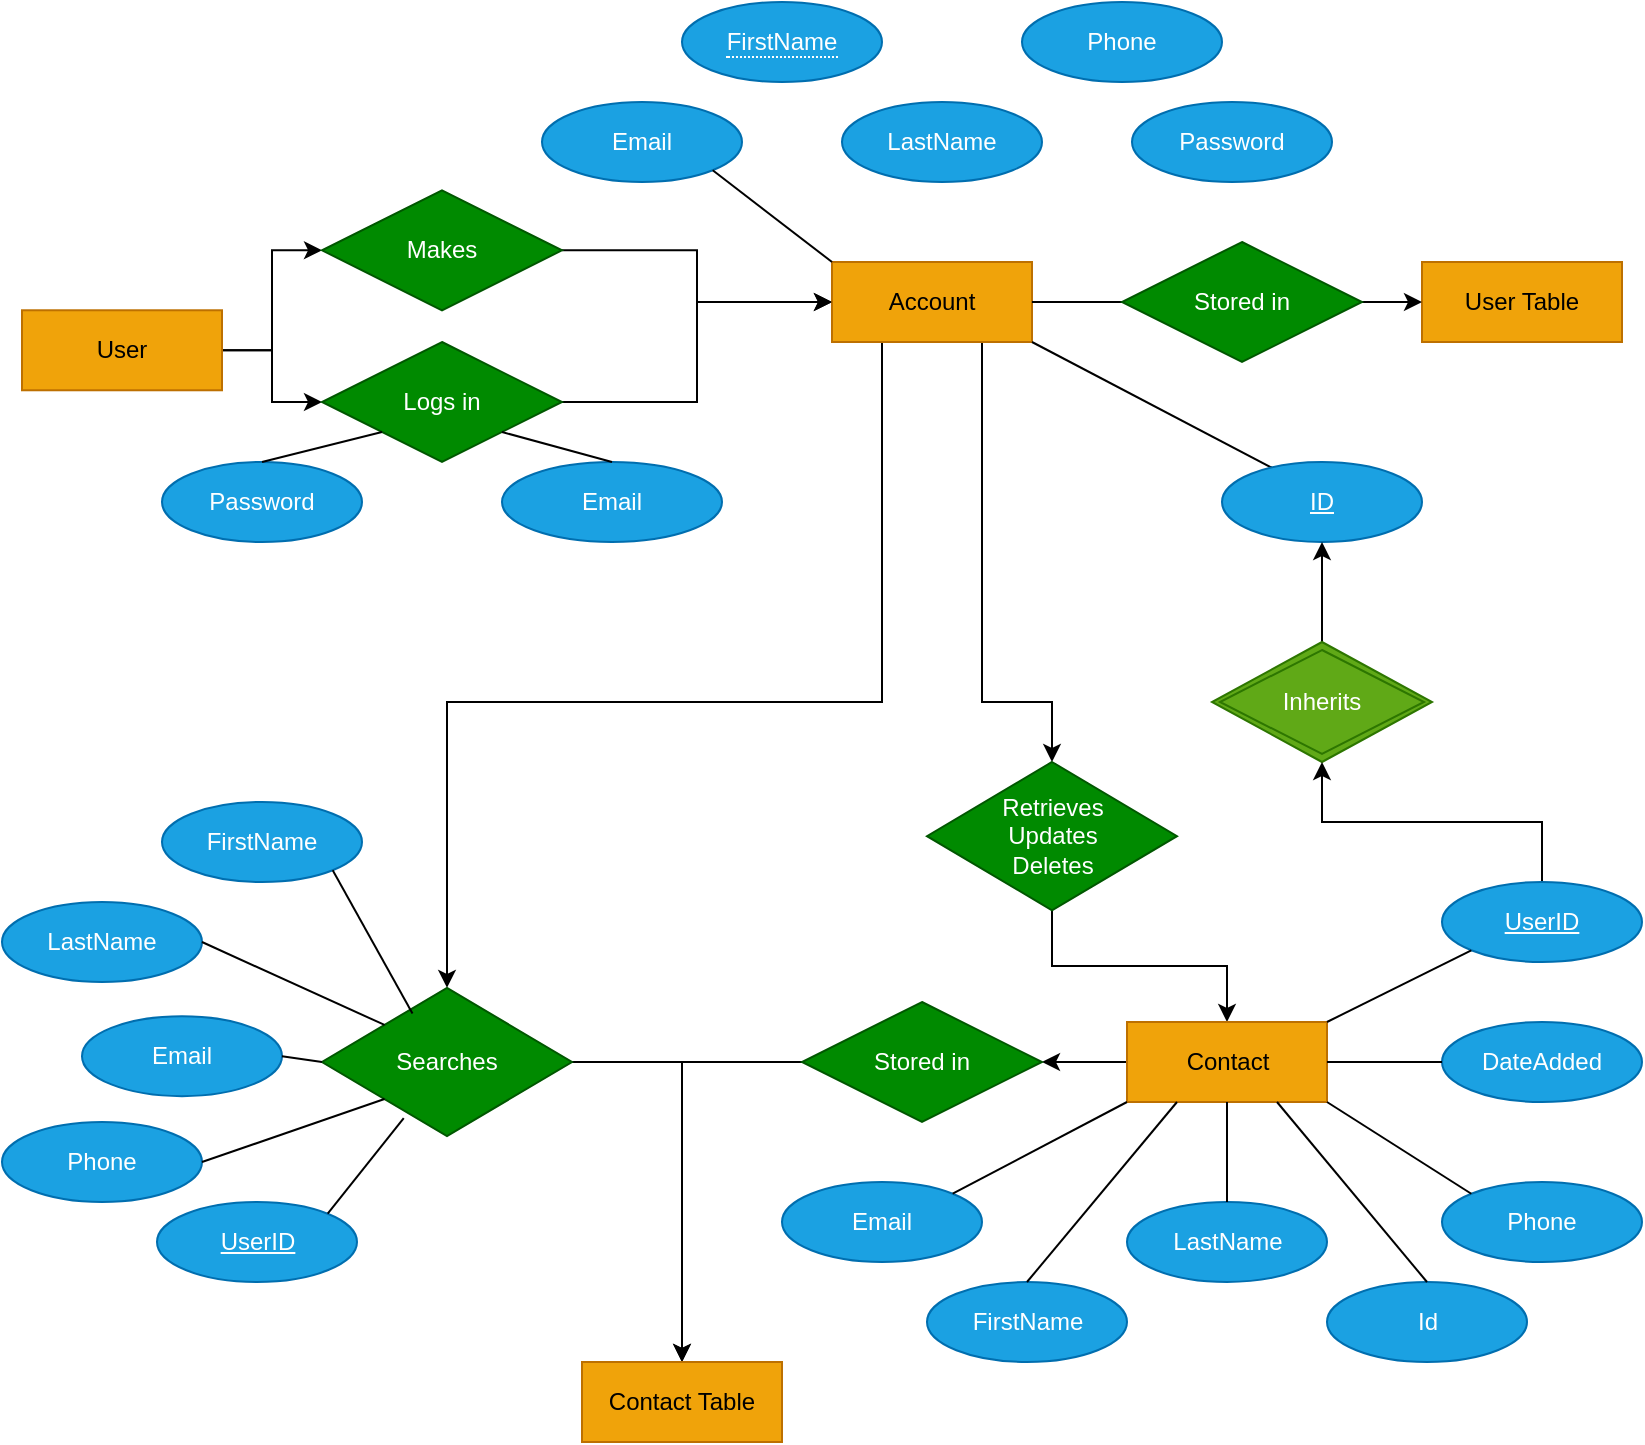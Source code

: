 <mxfile version="20.8.20" type="github">
  <diagram id="R2lEEEUBdFMjLlhIrx00" name="Page-1">
    <mxGraphModel dx="955" dy="499" grid="1" gridSize="10" guides="1" tooltips="1" connect="1" arrows="1" fold="1" page="1" pageScale="1" pageWidth="850" pageHeight="1100" math="0" shadow="0" extFonts="Permanent Marker^https://fonts.googleapis.com/css?family=Permanent+Marker">
      <root>
        <mxCell id="0" />
        <mxCell id="1" parent="0" />
        <mxCell id="1Xf7fbBkaFYpPVQfP7VX-22" style="edgeStyle=none;rounded=0;orthogonalLoop=1;jettySize=auto;html=1;exitX=0;exitY=0;exitDx=0;exitDy=0;" edge="1" parent="1">
          <mxGeometry relative="1" as="geometry">
            <mxPoint x="154.645" y="109.998" as="sourcePoint" />
            <mxPoint x="154.645" y="109.998" as="targetPoint" />
          </mxGeometry>
        </mxCell>
        <mxCell id="1Xf7fbBkaFYpPVQfP7VX-94" style="edgeStyle=orthogonalEdgeStyle;rounded=0;orthogonalLoop=1;jettySize=auto;html=1;exitX=1;exitY=0.5;exitDx=0;exitDy=0;entryX=0;entryY=0.5;entryDx=0;entryDy=0;" edge="1" parent="1" source="1Xf7fbBkaFYpPVQfP7VX-29" target="1Xf7fbBkaFYpPVQfP7VX-32">
          <mxGeometry relative="1" as="geometry" />
        </mxCell>
        <mxCell id="1Xf7fbBkaFYpPVQfP7VX-95" style="edgeStyle=orthogonalEdgeStyle;rounded=0;orthogonalLoop=1;jettySize=auto;html=1;exitX=1;exitY=0.5;exitDx=0;exitDy=0;entryX=0;entryY=0.5;entryDx=0;entryDy=0;" edge="1" parent="1" source="1Xf7fbBkaFYpPVQfP7VX-29" target="1Xf7fbBkaFYpPVQfP7VX-30">
          <mxGeometry relative="1" as="geometry" />
        </mxCell>
        <mxCell id="1Xf7fbBkaFYpPVQfP7VX-29" value="User" style="whiteSpace=wrap;html=1;align=center;fillColor=#f0a30a;strokeColor=#BD7000;fontColor=#000000;" vertex="1" parent="1">
          <mxGeometry x="20" y="184.14" width="100" height="40" as="geometry" />
        </mxCell>
        <mxCell id="1Xf7fbBkaFYpPVQfP7VX-148" style="edgeStyle=orthogonalEdgeStyle;rounded=0;orthogonalLoop=1;jettySize=auto;html=1;exitX=1;exitY=0.5;exitDx=0;exitDy=0;entryX=0;entryY=0.5;entryDx=0;entryDy=0;" edge="1" parent="1" source="1Xf7fbBkaFYpPVQfP7VX-30" target="1Xf7fbBkaFYpPVQfP7VX-31">
          <mxGeometry relative="1" as="geometry" />
        </mxCell>
        <mxCell id="1Xf7fbBkaFYpPVQfP7VX-30" value="Logs in" style="shape=rhombus;perimeter=rhombusPerimeter;whiteSpace=wrap;html=1;align=center;fillColor=#008a00;strokeColor=#005700;fontColor=#ffffff;" vertex="1" parent="1">
          <mxGeometry x="170" y="200" width="120" height="60" as="geometry" />
        </mxCell>
        <mxCell id="1Xf7fbBkaFYpPVQfP7VX-174" style="edgeStyle=orthogonalEdgeStyle;rounded=0;orthogonalLoop=1;jettySize=auto;html=1;exitX=0.25;exitY=1;exitDx=0;exitDy=0;entryX=0.5;entryY=0;entryDx=0;entryDy=0;" edge="1" parent="1" source="1Xf7fbBkaFYpPVQfP7VX-31" target="1Xf7fbBkaFYpPVQfP7VX-104">
          <mxGeometry relative="1" as="geometry">
            <Array as="points">
              <mxPoint x="450" y="380" />
              <mxPoint x="233" y="380" />
            </Array>
          </mxGeometry>
        </mxCell>
        <mxCell id="1Xf7fbBkaFYpPVQfP7VX-175" style="edgeStyle=orthogonalEdgeStyle;rounded=0;orthogonalLoop=1;jettySize=auto;html=1;exitX=0.75;exitY=1;exitDx=0;exitDy=0;entryX=0.5;entryY=0;entryDx=0;entryDy=0;" edge="1" parent="1" source="1Xf7fbBkaFYpPVQfP7VX-31" target="1Xf7fbBkaFYpPVQfP7VX-73">
          <mxGeometry relative="1" as="geometry">
            <Array as="points">
              <mxPoint x="500" y="380" />
              <mxPoint x="535" y="380" />
            </Array>
          </mxGeometry>
        </mxCell>
        <mxCell id="1Xf7fbBkaFYpPVQfP7VX-31" value="Account" style="whiteSpace=wrap;html=1;align=center;fillColor=#f0a30a;strokeColor=#BD7000;fontColor=#000000;" vertex="1" parent="1">
          <mxGeometry x="425" y="160" width="100" height="40" as="geometry" />
        </mxCell>
        <mxCell id="1Xf7fbBkaFYpPVQfP7VX-146" style="edgeStyle=orthogonalEdgeStyle;rounded=0;orthogonalLoop=1;jettySize=auto;html=1;exitX=1;exitY=0.5;exitDx=0;exitDy=0;entryX=0;entryY=0.5;entryDx=0;entryDy=0;" edge="1" parent="1" source="1Xf7fbBkaFYpPVQfP7VX-32" target="1Xf7fbBkaFYpPVQfP7VX-31">
          <mxGeometry relative="1" as="geometry" />
        </mxCell>
        <mxCell id="1Xf7fbBkaFYpPVQfP7VX-32" value="Makes" style="shape=rhombus;perimeter=rhombusPerimeter;whiteSpace=wrap;html=1;align=center;fillColor=#008a00;strokeColor=#005700;fontColor=#ffffff;" vertex="1" parent="1">
          <mxGeometry x="170" y="124.14" width="120" height="60" as="geometry" />
        </mxCell>
        <mxCell id="1Xf7fbBkaFYpPVQfP7VX-34" value="User Table" style="whiteSpace=wrap;html=1;align=center;fillColor=#f0a30a;strokeColor=#BD7000;fontColor=#000000;" vertex="1" parent="1">
          <mxGeometry x="720" y="160" width="100" height="40" as="geometry" />
        </mxCell>
        <mxCell id="1Xf7fbBkaFYpPVQfP7VX-36" value="&lt;span style=&quot;border-bottom: 1px dotted&quot;&gt;FirstName&lt;/span&gt;" style="ellipse;whiteSpace=wrap;html=1;align=center;fillColor=#1ba1e2;strokeColor=#006EAF;fontColor=#ffffff;" vertex="1" parent="1">
          <mxGeometry x="350" y="30" width="100" height="40" as="geometry" />
        </mxCell>
        <mxCell id="1Xf7fbBkaFYpPVQfP7VX-37" value="LastName" style="ellipse;whiteSpace=wrap;html=1;align=center;fillColor=#1ba1e2;strokeColor=#006EAF;fontColor=#ffffff;" vertex="1" parent="1">
          <mxGeometry x="430" y="80" width="100" height="40" as="geometry" />
        </mxCell>
        <mxCell id="1Xf7fbBkaFYpPVQfP7VX-39" value="Email" style="ellipse;whiteSpace=wrap;html=1;align=center;fillColor=#1ba1e2;strokeColor=#006EAF;fontColor=#ffffff;" vertex="1" parent="1">
          <mxGeometry x="280" y="80.0" width="100" height="40" as="geometry" />
        </mxCell>
        <mxCell id="1Xf7fbBkaFYpPVQfP7VX-40" value="Password" style="ellipse;whiteSpace=wrap;html=1;align=center;fillColor=#1ba1e2;strokeColor=#006EAF;fontColor=#ffffff;" vertex="1" parent="1">
          <mxGeometry x="575" y="80" width="100" height="40" as="geometry" />
        </mxCell>
        <mxCell id="1Xf7fbBkaFYpPVQfP7VX-41" value="Phone" style="ellipse;whiteSpace=wrap;html=1;align=center;fillColor=#1ba1e2;strokeColor=#006EAF;fontColor=#ffffff;" vertex="1" parent="1">
          <mxGeometry x="520" y="30.0" width="100" height="40" as="geometry" />
        </mxCell>
        <mxCell id="1Xf7fbBkaFYpPVQfP7VX-55" value="Email" style="ellipse;whiteSpace=wrap;html=1;align=center;fillColor=#1ba1e2;strokeColor=#006EAF;fontColor=#ffffff;" vertex="1" parent="1">
          <mxGeometry x="260" y="260" width="110" height="40" as="geometry" />
        </mxCell>
        <mxCell id="1Xf7fbBkaFYpPVQfP7VX-56" value="Password" style="ellipse;whiteSpace=wrap;html=1;align=center;fillColor=#1ba1e2;strokeColor=#006EAF;fontColor=#ffffff;" vertex="1" parent="1">
          <mxGeometry x="90" y="260" width="100" height="40" as="geometry" />
        </mxCell>
        <mxCell id="1Xf7fbBkaFYpPVQfP7VX-60" value="" style="endArrow=none;html=1;rounded=0;entryX=1;entryY=1;entryDx=0;entryDy=0;exitX=0;exitY=0;exitDx=0;exitDy=0;" edge="1" parent="1" source="1Xf7fbBkaFYpPVQfP7VX-31" target="1Xf7fbBkaFYpPVQfP7VX-39">
          <mxGeometry width="50" height="50" relative="1" as="geometry">
            <mxPoint x="390" y="284.14" as="sourcePoint" />
            <mxPoint x="440" y="234.14" as="targetPoint" />
          </mxGeometry>
        </mxCell>
        <mxCell id="1Xf7fbBkaFYpPVQfP7VX-67" value="" style="endArrow=none;html=1;rounded=0;exitX=1;exitY=1;exitDx=0;exitDy=0;entryX=0.252;entryY=0.075;entryDx=0;entryDy=0;entryPerimeter=0;" edge="1" parent="1" source="1Xf7fbBkaFYpPVQfP7VX-31" target="1Xf7fbBkaFYpPVQfP7VX-79">
          <mxGeometry width="50" height="50" relative="1" as="geometry">
            <mxPoint x="430" y="204.14" as="sourcePoint" />
            <mxPoint x="545" y="260.14" as="targetPoint" />
          </mxGeometry>
        </mxCell>
        <mxCell id="1Xf7fbBkaFYpPVQfP7VX-85" style="edgeStyle=orthogonalEdgeStyle;rounded=0;orthogonalLoop=1;jettySize=auto;html=1;exitX=0.5;exitY=1;exitDx=0;exitDy=0;entryX=0.5;entryY=0;entryDx=0;entryDy=0;" edge="1" parent="1" source="1Xf7fbBkaFYpPVQfP7VX-73" target="1Xf7fbBkaFYpPVQfP7VX-76">
          <mxGeometry relative="1" as="geometry" />
        </mxCell>
        <mxCell id="1Xf7fbBkaFYpPVQfP7VX-73" value="Retrieves&lt;br&gt;Updates&lt;br&gt;Deletes" style="shape=rhombus;perimeter=rhombusPerimeter;whiteSpace=wrap;html=1;align=center;fillColor=#008a00;strokeColor=#005700;fontColor=#ffffff;" vertex="1" parent="1">
          <mxGeometry x="472.5" y="410" width="125" height="74.14" as="geometry" />
        </mxCell>
        <mxCell id="1Xf7fbBkaFYpPVQfP7VX-118" style="edgeStyle=orthogonalEdgeStyle;rounded=0;orthogonalLoop=1;jettySize=auto;html=1;exitX=0;exitY=0.5;exitDx=0;exitDy=0;" edge="1" parent="1" source="1Xf7fbBkaFYpPVQfP7VX-76" target="1Xf7fbBkaFYpPVQfP7VX-77">
          <mxGeometry relative="1" as="geometry" />
        </mxCell>
        <mxCell id="1Xf7fbBkaFYpPVQfP7VX-76" value="Contact" style="whiteSpace=wrap;html=1;align=center;fillColor=#f0a30a;strokeColor=#BD7000;fontColor=#000000;" vertex="1" parent="1">
          <mxGeometry x="572.5" y="540" width="100" height="40" as="geometry" />
        </mxCell>
        <mxCell id="1Xf7fbBkaFYpPVQfP7VX-172" style="edgeStyle=orthogonalEdgeStyle;rounded=0;orthogonalLoop=1;jettySize=auto;html=1;exitX=0;exitY=0.5;exitDx=0;exitDy=0;entryX=0.5;entryY=0;entryDx=0;entryDy=0;" edge="1" parent="1" source="1Xf7fbBkaFYpPVQfP7VX-77" target="1Xf7fbBkaFYpPVQfP7VX-171">
          <mxGeometry relative="1" as="geometry" />
        </mxCell>
        <mxCell id="1Xf7fbBkaFYpPVQfP7VX-77" value="Stored in" style="shape=rhombus;perimeter=rhombusPerimeter;whiteSpace=wrap;html=1;align=center;fillColor=#008a00;strokeColor=#005700;fontColor=#ffffff;" vertex="1" parent="1">
          <mxGeometry x="410" y="530" width="120" height="60" as="geometry" />
        </mxCell>
        <mxCell id="1Xf7fbBkaFYpPVQfP7VX-79" value="ID" style="ellipse;whiteSpace=wrap;html=1;align=center;fontStyle=4;fillColor=#1ba1e2;strokeColor=#006EAF;fontColor=#ffffff;" vertex="1" parent="1">
          <mxGeometry x="620" y="260" width="100" height="40" as="geometry" />
        </mxCell>
        <mxCell id="1Xf7fbBkaFYpPVQfP7VX-82" value="" style="endArrow=none;html=1;rounded=0;exitX=1;exitY=1;exitDx=0;exitDy=0;entryX=0.5;entryY=0;entryDx=0;entryDy=0;" edge="1" parent="1" source="1Xf7fbBkaFYpPVQfP7VX-30" target="1Xf7fbBkaFYpPVQfP7VX-55">
          <mxGeometry relative="1" as="geometry">
            <mxPoint x="420" y="290" as="sourcePoint" />
            <mxPoint x="580" y="290" as="targetPoint" />
          </mxGeometry>
        </mxCell>
        <mxCell id="1Xf7fbBkaFYpPVQfP7VX-83" value="" style="endArrow=none;html=1;rounded=0;exitX=0;exitY=1;exitDx=0;exitDy=0;entryX=0.5;entryY=0;entryDx=0;entryDy=0;" edge="1" parent="1" source="1Xf7fbBkaFYpPVQfP7VX-30" target="1Xf7fbBkaFYpPVQfP7VX-56">
          <mxGeometry relative="1" as="geometry">
            <mxPoint x="420" y="290" as="sourcePoint" />
            <mxPoint x="580" y="290" as="targetPoint" />
          </mxGeometry>
        </mxCell>
        <mxCell id="1Xf7fbBkaFYpPVQfP7VX-125" style="edgeStyle=orthogonalEdgeStyle;rounded=0;orthogonalLoop=1;jettySize=auto;html=1;exitX=0.5;exitY=0;exitDx=0;exitDy=0;entryX=0.5;entryY=1;entryDx=0;entryDy=0;" edge="1" parent="1" source="1Xf7fbBkaFYpPVQfP7VX-86" target="1Xf7fbBkaFYpPVQfP7VX-79">
          <mxGeometry relative="1" as="geometry" />
        </mxCell>
        <mxCell id="1Xf7fbBkaFYpPVQfP7VX-86" value="Inherits" style="shape=rhombus;double=1;perimeter=rhombusPerimeter;whiteSpace=wrap;html=1;align=center;fillColor=#60a917;strokeColor=#2D7600;fontColor=#ffffff;" vertex="1" parent="1">
          <mxGeometry x="615" y="350" width="110" height="60" as="geometry" />
        </mxCell>
        <mxCell id="1Xf7fbBkaFYpPVQfP7VX-126" style="edgeStyle=orthogonalEdgeStyle;rounded=0;orthogonalLoop=1;jettySize=auto;html=1;exitX=0.5;exitY=0;exitDx=0;exitDy=0;entryX=0.5;entryY=1;entryDx=0;entryDy=0;" edge="1" parent="1" source="1Xf7fbBkaFYpPVQfP7VX-91" target="1Xf7fbBkaFYpPVQfP7VX-86">
          <mxGeometry relative="1" as="geometry" />
        </mxCell>
        <mxCell id="1Xf7fbBkaFYpPVQfP7VX-91" value="UserID" style="ellipse;whiteSpace=wrap;html=1;align=center;fontStyle=4;fillColor=#1ba1e2;strokeColor=#006EAF;fontColor=#ffffff;" vertex="1" parent="1">
          <mxGeometry x="730" y="470" width="100" height="40" as="geometry" />
        </mxCell>
        <mxCell id="1Xf7fbBkaFYpPVQfP7VX-98" value="" style="edgeStyle=none;rounded=0;orthogonalLoop=1;jettySize=auto;html=1;exitX=1;exitY=0.5;exitDx=0;exitDy=0;entryX=0;entryY=0.5;entryDx=0;entryDy=0;endArrow=none;" edge="1" parent="1" source="1Xf7fbBkaFYpPVQfP7VX-31" target="1Xf7fbBkaFYpPVQfP7VX-33">
          <mxGeometry relative="1" as="geometry">
            <mxPoint x="520" y="204" as="sourcePoint" />
            <mxPoint x="670" y="204.14" as="targetPoint" />
          </mxGeometry>
        </mxCell>
        <mxCell id="1Xf7fbBkaFYpPVQfP7VX-99" style="edgeStyle=orthogonalEdgeStyle;rounded=0;orthogonalLoop=1;jettySize=auto;html=1;exitX=1;exitY=0.5;exitDx=0;exitDy=0;entryX=0;entryY=0.5;entryDx=0;entryDy=0;" edge="1" parent="1" source="1Xf7fbBkaFYpPVQfP7VX-33" target="1Xf7fbBkaFYpPVQfP7VX-34">
          <mxGeometry relative="1" as="geometry" />
        </mxCell>
        <mxCell id="1Xf7fbBkaFYpPVQfP7VX-33" value="Stored in" style="shape=rhombus;perimeter=rhombusPerimeter;whiteSpace=wrap;html=1;align=center;fillColor=#008a00;strokeColor=#005700;fontColor=#ffffff;" vertex="1" parent="1">
          <mxGeometry x="570" y="150" width="120" height="60" as="geometry" />
        </mxCell>
        <mxCell id="1Xf7fbBkaFYpPVQfP7VX-173" style="edgeStyle=orthogonalEdgeStyle;rounded=0;orthogonalLoop=1;jettySize=auto;html=1;exitX=1;exitY=0.5;exitDx=0;exitDy=0;entryX=0.5;entryY=0;entryDx=0;entryDy=0;" edge="1" parent="1" source="1Xf7fbBkaFYpPVQfP7VX-104" target="1Xf7fbBkaFYpPVQfP7VX-171">
          <mxGeometry relative="1" as="geometry" />
        </mxCell>
        <mxCell id="1Xf7fbBkaFYpPVQfP7VX-104" value="Searches" style="shape=rhombus;perimeter=rhombusPerimeter;whiteSpace=wrap;html=1;align=center;fillColor=#008a00;strokeColor=#005700;fontColor=#ffffff;" vertex="1" parent="1">
          <mxGeometry x="170" y="522.93" width="125" height="74.14" as="geometry" />
        </mxCell>
        <mxCell id="1Xf7fbBkaFYpPVQfP7VX-110" value="FirstName" style="ellipse;whiteSpace=wrap;html=1;align=center;fillColor=#1ba1e2;fontColor=#ffffff;strokeColor=#006EAF;" vertex="1" parent="1">
          <mxGeometry x="472.5" y="670" width="100" height="40" as="geometry" />
        </mxCell>
        <mxCell id="1Xf7fbBkaFYpPVQfP7VX-111" value="LastName" style="ellipse;whiteSpace=wrap;html=1;align=center;fillColor=#1ba1e2;fontColor=#ffffff;strokeColor=#006EAF;" vertex="1" parent="1">
          <mxGeometry x="572.5" y="630" width="100" height="40" as="geometry" />
        </mxCell>
        <mxCell id="1Xf7fbBkaFYpPVQfP7VX-112" value="Email" style="ellipse;whiteSpace=wrap;html=1;align=center;fillColor=#1ba1e2;strokeColor=#006EAF;fontColor=#ffffff;" vertex="1" parent="1">
          <mxGeometry x="400" y="620" width="100" height="40" as="geometry" />
        </mxCell>
        <mxCell id="1Xf7fbBkaFYpPVQfP7VX-113" value="Phone" style="ellipse;whiteSpace=wrap;html=1;align=center;fillColor=#1ba1e2;fontColor=#ffffff;strokeColor=#006EAF;" vertex="1" parent="1">
          <mxGeometry x="730" y="620" width="100" height="40" as="geometry" />
        </mxCell>
        <mxCell id="1Xf7fbBkaFYpPVQfP7VX-114" value="DateAdded" style="ellipse;whiteSpace=wrap;html=1;align=center;fillColor=#1ba1e2;fontColor=#ffffff;strokeColor=#006EAF;" vertex="1" parent="1">
          <mxGeometry x="730" y="540" width="100" height="40" as="geometry" />
        </mxCell>
        <mxCell id="1Xf7fbBkaFYpPVQfP7VX-115" value="Id&lt;br&gt;" style="ellipse;whiteSpace=wrap;html=1;align=center;fillColor=#1ba1e2;fontColor=#ffffff;strokeColor=#006EAF;" vertex="1" parent="1">
          <mxGeometry x="672.5" y="670" width="100" height="40" as="geometry" />
        </mxCell>
        <mxCell id="1Xf7fbBkaFYpPVQfP7VX-129" value="" style="endArrow=none;html=1;rounded=0;exitX=0.5;exitY=0;exitDx=0;exitDy=0;entryX=0.25;entryY=1;entryDx=0;entryDy=0;" edge="1" parent="1" source="1Xf7fbBkaFYpPVQfP7VX-110" target="1Xf7fbBkaFYpPVQfP7VX-76">
          <mxGeometry relative="1" as="geometry">
            <mxPoint x="420" y="640" as="sourcePoint" />
            <mxPoint x="580" y="640" as="targetPoint" />
          </mxGeometry>
        </mxCell>
        <mxCell id="1Xf7fbBkaFYpPVQfP7VX-131" value="" style="endArrow=none;html=1;rounded=0;entryX=0.5;entryY=0;entryDx=0;entryDy=0;exitX=0.5;exitY=1;exitDx=0;exitDy=0;" edge="1" parent="1" source="1Xf7fbBkaFYpPVQfP7VX-76" target="1Xf7fbBkaFYpPVQfP7VX-111">
          <mxGeometry relative="1" as="geometry">
            <mxPoint x="430" y="650" as="sourcePoint" />
            <mxPoint x="590" y="650" as="targetPoint" />
          </mxGeometry>
        </mxCell>
        <mxCell id="1Xf7fbBkaFYpPVQfP7VX-132" value="" style="endArrow=none;html=1;rounded=0;entryX=0.75;entryY=1;entryDx=0;entryDy=0;exitX=0.5;exitY=0;exitDx=0;exitDy=0;" edge="1" parent="1" source="1Xf7fbBkaFYpPVQfP7VX-115" target="1Xf7fbBkaFYpPVQfP7VX-76">
          <mxGeometry relative="1" as="geometry">
            <mxPoint x="440" y="660" as="sourcePoint" />
            <mxPoint x="600" y="660" as="targetPoint" />
          </mxGeometry>
        </mxCell>
        <mxCell id="1Xf7fbBkaFYpPVQfP7VX-133" value="" style="endArrow=none;html=1;rounded=0;entryX=1;entryY=1;entryDx=0;entryDy=0;exitX=0;exitY=0;exitDx=0;exitDy=0;" edge="1" parent="1" source="1Xf7fbBkaFYpPVQfP7VX-113" target="1Xf7fbBkaFYpPVQfP7VX-76">
          <mxGeometry relative="1" as="geometry">
            <mxPoint x="450" y="670" as="sourcePoint" />
            <mxPoint x="610" y="670" as="targetPoint" />
          </mxGeometry>
        </mxCell>
        <mxCell id="1Xf7fbBkaFYpPVQfP7VX-135" value="" style="endArrow=none;html=1;rounded=0;entryX=0;entryY=1;entryDx=0;entryDy=0;exitX=1;exitY=0;exitDx=0;exitDy=0;" edge="1" parent="1" source="1Xf7fbBkaFYpPVQfP7VX-112" target="1Xf7fbBkaFYpPVQfP7VX-76">
          <mxGeometry relative="1" as="geometry">
            <mxPoint x="460" y="680" as="sourcePoint" />
            <mxPoint x="620" y="680" as="targetPoint" />
          </mxGeometry>
        </mxCell>
        <mxCell id="1Xf7fbBkaFYpPVQfP7VX-136" value="" style="endArrow=none;html=1;rounded=0;exitX=1;exitY=0.5;exitDx=0;exitDy=0;entryX=0;entryY=0.5;entryDx=0;entryDy=0;" edge="1" parent="1" source="1Xf7fbBkaFYpPVQfP7VX-76" target="1Xf7fbBkaFYpPVQfP7VX-114">
          <mxGeometry relative="1" as="geometry">
            <mxPoint x="470" y="690" as="sourcePoint" />
            <mxPoint x="630" y="690" as="targetPoint" />
          </mxGeometry>
        </mxCell>
        <mxCell id="1Xf7fbBkaFYpPVQfP7VX-137" value="" style="endArrow=none;html=1;rounded=0;entryX=0;entryY=1;entryDx=0;entryDy=0;exitX=1;exitY=0;exitDx=0;exitDy=0;" edge="1" parent="1" source="1Xf7fbBkaFYpPVQfP7VX-76" target="1Xf7fbBkaFYpPVQfP7VX-91">
          <mxGeometry relative="1" as="geometry">
            <mxPoint x="480" y="700" as="sourcePoint" />
            <mxPoint x="640" y="700" as="targetPoint" />
          </mxGeometry>
        </mxCell>
        <mxCell id="1Xf7fbBkaFYpPVQfP7VX-141" value="FirstName" style="ellipse;whiteSpace=wrap;html=1;align=center;fillColor=#1ba1e2;fontColor=#ffffff;strokeColor=#006EAF;" vertex="1" parent="1">
          <mxGeometry x="90" y="430" width="100" height="40" as="geometry" />
        </mxCell>
        <mxCell id="1Xf7fbBkaFYpPVQfP7VX-142" value="UserID" style="ellipse;whiteSpace=wrap;html=1;align=center;fontStyle=4;fillColor=#1ba1e2;strokeColor=#006EAF;fontColor=#ffffff;" vertex="1" parent="1">
          <mxGeometry x="87.5" y="630" width="100" height="40" as="geometry" />
        </mxCell>
        <mxCell id="1Xf7fbBkaFYpPVQfP7VX-143" value="LastName" style="ellipse;whiteSpace=wrap;html=1;align=center;fillColor=#1ba1e2;fontColor=#ffffff;strokeColor=#006EAF;" vertex="1" parent="1">
          <mxGeometry x="10" y="480" width="100" height="40" as="geometry" />
        </mxCell>
        <mxCell id="1Xf7fbBkaFYpPVQfP7VX-144" value="Email" style="ellipse;whiteSpace=wrap;html=1;align=center;fillColor=#1ba1e2;strokeColor=#006EAF;fontColor=#ffffff;" vertex="1" parent="1">
          <mxGeometry x="50" y="537.07" width="100" height="40" as="geometry" />
        </mxCell>
        <mxCell id="1Xf7fbBkaFYpPVQfP7VX-149" value="Phone" style="ellipse;whiteSpace=wrap;html=1;align=center;fillColor=#1ba1e2;fontColor=#ffffff;strokeColor=#006EAF;" vertex="1" parent="1">
          <mxGeometry x="10" y="590" width="100" height="40" as="geometry" />
        </mxCell>
        <mxCell id="1Xf7fbBkaFYpPVQfP7VX-154" style="edgeStyle=orthogonalEdgeStyle;rounded=0;orthogonalLoop=1;jettySize=auto;html=1;exitX=0.5;exitY=1;exitDx=0;exitDy=0;" edge="1" parent="1" source="1Xf7fbBkaFYpPVQfP7VX-144" target="1Xf7fbBkaFYpPVQfP7VX-144">
          <mxGeometry relative="1" as="geometry" />
        </mxCell>
        <mxCell id="1Xf7fbBkaFYpPVQfP7VX-156" value="" style="endArrow=none;html=1;rounded=0;entryX=0;entryY=0;entryDx=0;entryDy=0;exitX=1;exitY=0.5;exitDx=0;exitDy=0;" edge="1" parent="1" source="1Xf7fbBkaFYpPVQfP7VX-143" target="1Xf7fbBkaFYpPVQfP7VX-104">
          <mxGeometry relative="1" as="geometry">
            <mxPoint x="270" y="470" as="sourcePoint" />
            <mxPoint x="430" y="470" as="targetPoint" />
          </mxGeometry>
        </mxCell>
        <mxCell id="1Xf7fbBkaFYpPVQfP7VX-157" value="" style="endArrow=none;html=1;rounded=0;entryX=1;entryY=1;entryDx=0;entryDy=0;exitX=0.362;exitY=0.173;exitDx=0;exitDy=0;exitPerimeter=0;" edge="1" parent="1" source="1Xf7fbBkaFYpPVQfP7VX-104" target="1Xf7fbBkaFYpPVQfP7VX-141">
          <mxGeometry relative="1" as="geometry">
            <mxPoint x="280" y="480" as="sourcePoint" />
            <mxPoint x="440" y="480" as="targetPoint" />
          </mxGeometry>
        </mxCell>
        <mxCell id="1Xf7fbBkaFYpPVQfP7VX-158" value="" style="endArrow=none;html=1;rounded=0;exitX=1;exitY=0.5;exitDx=0;exitDy=0;entryX=0;entryY=0.5;entryDx=0;entryDy=0;" edge="1" parent="1" source="1Xf7fbBkaFYpPVQfP7VX-144" target="1Xf7fbBkaFYpPVQfP7VX-104">
          <mxGeometry relative="1" as="geometry">
            <mxPoint x="290" y="490" as="sourcePoint" />
            <mxPoint x="450" y="490" as="targetPoint" />
          </mxGeometry>
        </mxCell>
        <mxCell id="1Xf7fbBkaFYpPVQfP7VX-160" value="" style="endArrow=none;html=1;rounded=0;exitX=1;exitY=0.5;exitDx=0;exitDy=0;entryX=0;entryY=1;entryDx=0;entryDy=0;" edge="1" parent="1" source="1Xf7fbBkaFYpPVQfP7VX-149" target="1Xf7fbBkaFYpPVQfP7VX-104">
          <mxGeometry relative="1" as="geometry">
            <mxPoint x="300" y="500" as="sourcePoint" />
            <mxPoint x="460" y="500" as="targetPoint" />
          </mxGeometry>
        </mxCell>
        <mxCell id="1Xf7fbBkaFYpPVQfP7VX-161" value="" style="endArrow=none;html=1;rounded=0;exitX=1;exitY=0;exitDx=0;exitDy=0;entryX=0.327;entryY=0.879;entryDx=0;entryDy=0;entryPerimeter=0;" edge="1" parent="1" source="1Xf7fbBkaFYpPVQfP7VX-142" target="1Xf7fbBkaFYpPVQfP7VX-104">
          <mxGeometry relative="1" as="geometry">
            <mxPoint x="310" y="510" as="sourcePoint" />
            <mxPoint x="470" y="510" as="targetPoint" />
          </mxGeometry>
        </mxCell>
        <mxCell id="1Xf7fbBkaFYpPVQfP7VX-171" value="Contact Table" style="whiteSpace=wrap;html=1;align=center;fillColor=#f0a30a;strokeColor=#BD7000;fontColor=#000000;" vertex="1" parent="1">
          <mxGeometry x="300" y="710" width="100" height="40" as="geometry" />
        </mxCell>
      </root>
    </mxGraphModel>
  </diagram>
</mxfile>

